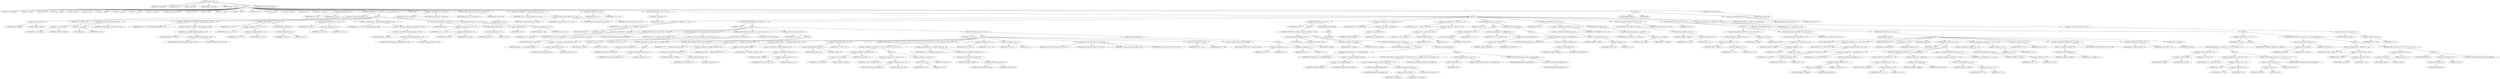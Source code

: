 digraph cache_insert {  
"1000121" [label = "(METHOD,cache_insert)" ]
"1000122" [label = "(PARAM,const char *a1)" ]
"1000123" [label = "(PARAM,void *cp)" ]
"1000124" [label = "(PARAM,__int64 a3)" ]
"1000125" [label = "(PARAM,unsigned __int64 a4)" ]
"1000126" [label = "(PARAM,unsigned __int16 a5)" ]
"1000127" [label = "(BLOCK,,)" ]
"1000128" [label = "(LOCAL,v8: unsigned int)" ]
"1000129" [label = "(LOCAL,v9: __int64)" ]
"1000130" [label = "(LOCAL,v10: int)" ]
"1000131" [label = "(LOCAL,v11: __int64)" ]
"1000132" [label = "(LOCAL,v12: bool)" ]
"1000133" [label = "(LOCAL,v14: int)" ]
"1000134" [label = "(LOCAL,v15: __int64)" ]
"1000135" [label = "(LOCAL,v16: __int64)" ]
"1000136" [label = "(LOCAL,v17: __int64)" ]
"1000137" [label = "(LOCAL,v18: __int64)" ]
"1000138" [label = "(LOCAL,v19: unsigned __int64)" ]
"1000139" [label = "(LOCAL,v20: bool)" ]
"1000140" [label = "(LOCAL,v21: bool)" ]
"1000141" [label = "(LOCAL,v22: __int64)" ]
"1000142" [label = "(LOCAL,v23: __int64 *)" ]
"1000143" [label = "(LOCAL,v24: char *)" ]
"1000144" [label = "(LOCAL,v25: __int64)" ]
"1000145" [label = "(LOCAL,v26: _BYTE *)" ]
"1000146" [label = "(LOCAL,v28: int)" ]
"1000147" [label = "(LOCAL,v29: __int64 [ 2 ])" ]
"1000148" [label = "(<operator>.assignment,v8 = a5)" ]
"1000149" [label = "(IDENTIFIER,v8,v8 = a5)" ]
"1000150" [label = "(IDENTIFIER,a5,v8 = a5)" ]
"1000151" [label = "(CONTROL_STRUCTURE,if ( (a5 & 0x980) != 0 ),if ( (a5 & 0x980) != 0 ))" ]
"1000152" [label = "(<operator>.notEquals,(a5 & 0x980) != 0)" ]
"1000153" [label = "(<operator>.and,a5 & 0x980)" ]
"1000154" [label = "(IDENTIFIER,a5,a5 & 0x980)" ]
"1000155" [label = "(LITERAL,0x980,a5 & 0x980)" ]
"1000156" [label = "(LITERAL,0,(a5 & 0x980) != 0)" ]
"1000157" [label = "(BLOCK,,)" ]
"1000158" [label = "(log_query,log_query(a5 | 0x10000, (int)a1, cp))" ]
"1000159" [label = "(<operator>.or,a5 | 0x10000)" ]
"1000160" [label = "(IDENTIFIER,a5,a5 | 0x10000)" ]
"1000161" [label = "(LITERAL,0x10000,a5 | 0x10000)" ]
"1000162" [label = "(<operator>.cast,(int)a1)" ]
"1000163" [label = "(UNKNOWN,int,int)" ]
"1000164" [label = "(IDENTIFIER,a1,(int)a1)" ]
"1000165" [label = "(IDENTIFIER,cp,log_query(a5 | 0x10000, (int)a1, cp))" ]
"1000166" [label = "(<operator>.assignment,v19 = *(_QWORD *)(dnsmasq_daemon + 456))" ]
"1000167" [label = "(IDENTIFIER,v19,v19 = *(_QWORD *)(dnsmasq_daemon + 456))" ]
"1000168" [label = "(<operator>.indirection,*(_QWORD *)(dnsmasq_daemon + 456))" ]
"1000169" [label = "(<operator>.cast,(_QWORD *)(dnsmasq_daemon + 456))" ]
"1000170" [label = "(UNKNOWN,_QWORD *,_QWORD *)" ]
"1000171" [label = "(<operator>.addition,dnsmasq_daemon + 456)" ]
"1000172" [label = "(IDENTIFIER,dnsmasq_daemon,dnsmasq_daemon + 456)" ]
"1000173" [label = "(LITERAL,456,dnsmasq_daemon + 456)" ]
"1000174" [label = "(CONTROL_STRUCTURE,if ( v19 ),if ( v19 ))" ]
"1000175" [label = "(IDENTIFIER,v19,if ( v19 ))" ]
"1000176" [label = "(<operator>.assignment,v20 = v19 >= a4)" ]
"1000177" [label = "(IDENTIFIER,v20,v20 = v19 >= a4)" ]
"1000178" [label = "(<operator>.greaterEqualsThan,v19 >= a4)" ]
"1000179" [label = "(IDENTIFIER,v19,v19 >= a4)" ]
"1000180" [label = "(IDENTIFIER,a4,v19 >= a4)" ]
"1000181" [label = "(CONTROL_STRUCTURE,else,else)" ]
"1000182" [label = "(<operator>.assignment,v20 = 1)" ]
"1000183" [label = "(IDENTIFIER,v20,v20 = 1)" ]
"1000184" [label = "(LITERAL,1,v20 = 1)" ]
"1000185" [label = "(CONTROL_STRUCTURE,if ( v20 ),if ( v20 ))" ]
"1000186" [label = "(IDENTIFIER,v20,if ( v20 ))" ]
"1000187" [label = "(<operator>.assignment,v19 = a4)" ]
"1000188" [label = "(IDENTIFIER,v19,v19 = a4)" ]
"1000189" [label = "(IDENTIFIER,a4,v19 = a4)" ]
"1000190" [label = "(<operator>.assignment,a4 = *(_QWORD *)(dnsmasq_daemon + 448))" ]
"1000191" [label = "(IDENTIFIER,a4,a4 = *(_QWORD *)(dnsmasq_daemon + 448))" ]
"1000192" [label = "(<operator>.indirection,*(_QWORD *)(dnsmasq_daemon + 448))" ]
"1000193" [label = "(<operator>.cast,(_QWORD *)(dnsmasq_daemon + 448))" ]
"1000194" [label = "(UNKNOWN,_QWORD *,_QWORD *)" ]
"1000195" [label = "(<operator>.addition,dnsmasq_daemon + 448)" ]
"1000196" [label = "(IDENTIFIER,dnsmasq_daemon,dnsmasq_daemon + 448)" ]
"1000197" [label = "(LITERAL,448,dnsmasq_daemon + 448)" ]
"1000198" [label = "(CONTROL_STRUCTURE,if ( a4 ),if ( a4 ))" ]
"1000199" [label = "(IDENTIFIER,a4,if ( a4 ))" ]
"1000200" [label = "(<operator>.assignment,v21 = a4 > v19)" ]
"1000201" [label = "(IDENTIFIER,v21,v21 = a4 > v19)" ]
"1000202" [label = "(<operator>.greaterThan,a4 > v19)" ]
"1000203" [label = "(IDENTIFIER,a4,a4 > v19)" ]
"1000204" [label = "(IDENTIFIER,v19,a4 > v19)" ]
"1000205" [label = "(CONTROL_STRUCTURE,else,else)" ]
"1000206" [label = "(<operator>.assignment,v21 = 0)" ]
"1000207" [label = "(IDENTIFIER,v21,v21 = 0)" ]
"1000208" [label = "(LITERAL,0,v21 = 0)" ]
"1000209" [label = "(CONTROL_STRUCTURE,if ( !v21 ),if ( !v21 ))" ]
"1000210" [label = "(<operator>.logicalNot,!v21)" ]
"1000211" [label = "(IDENTIFIER,v21,!v21)" ]
"1000212" [label = "(<operator>.assignment,a4 = v19)" ]
"1000213" [label = "(IDENTIFIER,a4,a4 = v19)" ]
"1000214" [label = "(IDENTIFIER,v19,a4 = v19)" ]
"1000215" [label = "(IDENTIFIER,L,)" ]
"1000216" [label = "(<operator>.assignment,v10 = insert_error)" ]
"1000217" [label = "(IDENTIFIER,v10,v10 = insert_error)" ]
"1000218" [label = "(IDENTIFIER,insert_error,v10 = insert_error)" ]
"1000219" [label = "(CONTROL_STRUCTURE,if ( insert_error ),if ( insert_error ))" ]
"1000220" [label = "(IDENTIFIER,insert_error,if ( insert_error ))" ]
"1000221" [label = "(RETURN,return v9;,return v9;)" ]
"1000222" [label = "(IDENTIFIER,v9,return v9;)" ]
"1000223" [label = "(<operator>.assignment,v11 = cache_scan_free(a1, cp, a3, v8))" ]
"1000224" [label = "(IDENTIFIER,v11,v11 = cache_scan_free(a1, cp, a3, v8))" ]
"1000225" [label = "(cache_scan_free,cache_scan_free(a1, cp, a3, v8))" ]
"1000226" [label = "(IDENTIFIER,a1,cache_scan_free(a1, cp, a3, v8))" ]
"1000227" [label = "(IDENTIFIER,cp,cache_scan_free(a1, cp, a3, v8))" ]
"1000228" [label = "(IDENTIFIER,a3,cache_scan_free(a1, cp, a3, v8))" ]
"1000229" [label = "(IDENTIFIER,v8,cache_scan_free(a1, cp, a3, v8))" ]
"1000230" [label = "(<operator>.assignment,v9 = v11)" ]
"1000231" [label = "(IDENTIFIER,v9,v9 = v11)" ]
"1000232" [label = "(IDENTIFIER,v11,v9 = v11)" ]
"1000233" [label = "(CONTROL_STRUCTURE,if ( !v11 ),if ( !v11 ))" ]
"1000234" [label = "(<operator>.logicalNot,!v11)" ]
"1000235" [label = "(IDENTIFIER,v11,!v11)" ]
"1000236" [label = "(BLOCK,,)" ]
"1000237" [label = "(<operator>.assignment,v14 = v8 & 4)" ]
"1000238" [label = "(IDENTIFIER,v14,v14 = v8 & 4)" ]
"1000239" [label = "(<operator>.and,v8 & 4)" ]
"1000240" [label = "(IDENTIFIER,v8,v8 & 4)" ]
"1000241" [label = "(LITERAL,4,v8 & 4)" ]
"1000242" [label = "(CONTROL_STRUCTURE,while ( 1 ),while ( 1 ))" ]
"1000243" [label = "(LITERAL,1,while ( 1 ))" ]
"1000244" [label = "(BLOCK,,)" ]
"1000245" [label = "(<operator>.assignment,v15 = cache_tail)" ]
"1000246" [label = "(IDENTIFIER,v15,v15 = cache_tail)" ]
"1000247" [label = "(IDENTIFIER,cache_tail,v15 = cache_tail)" ]
"1000248" [label = "(CONTROL_STRUCTURE,if ( !cache_tail ),if ( !cache_tail ))" ]
"1000249" [label = "(<operator>.logicalNot,!cache_tail)" ]
"1000250" [label = "(IDENTIFIER,cache_tail,!cache_tail)" ]
"1000251" [label = "(CONTROL_STRUCTURE,goto LABEL_29;,goto LABEL_29;)" ]
"1000252" [label = "(<operator>.assignment,v16 = *(unsigned __int16 *)(cache_tail + 52))" ]
"1000253" [label = "(IDENTIFIER,v16,v16 = *(unsigned __int16 *)(cache_tail + 52))" ]
"1000254" [label = "(<operator>.indirection,*(unsigned __int16 *)(cache_tail + 52))" ]
"1000255" [label = "(<operator>.cast,(unsigned __int16 *)(cache_tail + 52))" ]
"1000256" [label = "(UNKNOWN,unsigned __int16 *,unsigned __int16 *)" ]
"1000257" [label = "(<operator>.addition,cache_tail + 52)" ]
"1000258" [label = "(IDENTIFIER,cache_tail,cache_tail + 52)" ]
"1000259" [label = "(LITERAL,52,cache_tail + 52)" ]
"1000260" [label = "(CONTROL_STRUCTURE,if ( (v16 & 0xC) == 0 ),if ( (v16 & 0xC) == 0 ))" ]
"1000261" [label = "(<operator>.equals,(v16 & 0xC) == 0)" ]
"1000262" [label = "(<operator>.and,v16 & 0xC)" ]
"1000263" [label = "(IDENTIFIER,v16,v16 & 0xC)" ]
"1000264" [label = "(LITERAL,0xC,v16 & 0xC)" ]
"1000265" [label = "(LITERAL,0,(v16 & 0xC) == 0)" ]
"1000266" [label = "(CONTROL_STRUCTURE,break;,break;)" ]
"1000267" [label = "(CONTROL_STRUCTURE,if ( v10 ),if ( v10 ))" ]
"1000268" [label = "(IDENTIFIER,v10,if ( v10 ))" ]
"1000269" [label = "(BLOCK,,)" ]
"1000270" [label = "(CONTROL_STRUCTURE,if ( !warned_10207 ),if ( !warned_10207 ))" ]
"1000271" [label = "(<operator>.logicalNot,!warned_10207)" ]
"1000272" [label = "(IDENTIFIER,warned_10207,!warned_10207)" ]
"1000273" [label = "(BLOCK,,)" ]
"1000274" [label = "(<operator>.assignment,warned_10207 = 1)" ]
"1000275" [label = "(IDENTIFIER,warned_10207,warned_10207 = 1)" ]
"1000276" [label = "(LITERAL,1,warned_10207 = 1)" ]
"1000277" [label = "(CONTROL_STRUCTURE,goto LABEL_29;,goto LABEL_29;)" ]
"1000278" [label = "(CONTROL_STRUCTURE,if ( v14 ),if ( v14 ))" ]
"1000279" [label = "(IDENTIFIER,v14,if ( v14 ))" ]
"1000280" [label = "(BLOCK,,)" ]
"1000281" [label = "(<operator>.assignment,v17 = *(_QWORD *)(cache_tail + 32))" ]
"1000282" [label = "(IDENTIFIER,v17,v17 = *(_QWORD *)(cache_tail + 32))" ]
"1000283" [label = "(<operator>.indirection,*(_QWORD *)(cache_tail + 32))" ]
"1000284" [label = "(<operator>.cast,(_QWORD *)(cache_tail + 32))" ]
"1000285" [label = "(UNKNOWN,_QWORD *,_QWORD *)" ]
"1000286" [label = "(<operator>.addition,cache_tail + 32)" ]
"1000287" [label = "(IDENTIFIER,cache_tail,cache_tail + 32)" ]
"1000288" [label = "(LITERAL,32,cache_tail + 32)" ]
"1000289" [label = "(<operator>.assignment,v29[0] = *(_QWORD *)(cache_tail + 24))" ]
"1000290" [label = "(<operator>.indirectIndexAccess,v29[0])" ]
"1000291" [label = "(IDENTIFIER,v29,v29[0] = *(_QWORD *)(cache_tail + 24))" ]
"1000292" [label = "(LITERAL,0,v29[0] = *(_QWORD *)(cache_tail + 24))" ]
"1000293" [label = "(<operator>.indirection,*(_QWORD *)(cache_tail + 24))" ]
"1000294" [label = "(<operator>.cast,(_QWORD *)(cache_tail + 24))" ]
"1000295" [label = "(UNKNOWN,_QWORD *,_QWORD *)" ]
"1000296" [label = "(<operator>.addition,cache_tail + 24)" ]
"1000297" [label = "(IDENTIFIER,cache_tail,cache_tail + 24)" ]
"1000298" [label = "(LITERAL,24,cache_tail + 24)" ]
"1000299" [label = "(<operator>.assignment,v29[1] = v17)" ]
"1000300" [label = "(<operator>.indirectIndexAccess,v29[1])" ]
"1000301" [label = "(IDENTIFIER,v29,v29[1] = v17)" ]
"1000302" [label = "(LITERAL,1,v29[1] = v17)" ]
"1000303" [label = "(IDENTIFIER,v17,v29[1] = v17)" ]
"1000304" [label = "(CONTROL_STRUCTURE,if ( (v16 & 0x200) != 0 || (v18 = cache_tail + 56, (v16 & 2) != 0) ),if ( (v16 & 0x200) != 0 || (v18 = cache_tail + 56, (v16 & 2) != 0) ))" ]
"1000305" [label = "(<operator>.logicalOr,(v16 & 0x200) != 0 || (v18 = cache_tail + 56, (v16 & 2) != 0))" ]
"1000306" [label = "(<operator>.notEquals,(v16 & 0x200) != 0)" ]
"1000307" [label = "(<operator>.and,v16 & 0x200)" ]
"1000308" [label = "(IDENTIFIER,v16,v16 & 0x200)" ]
"1000309" [label = "(LITERAL,0x200,v16 & 0x200)" ]
"1000310" [label = "(LITERAL,0,(v16 & 0x200) != 0)" ]
"1000311" [label = "(BLOCK,,)" ]
"1000312" [label = "(<operator>.assignment,v18 = cache_tail + 56)" ]
"1000313" [label = "(IDENTIFIER,v18,v18 = cache_tail + 56)" ]
"1000314" [label = "(<operator>.addition,cache_tail + 56)" ]
"1000315" [label = "(IDENTIFIER,cache_tail,cache_tail + 56)" ]
"1000316" [label = "(LITERAL,56,cache_tail + 56)" ]
"1000317" [label = "(<operator>.notEquals,(v16 & 2) != 0)" ]
"1000318" [label = "(<operator>.and,v16 & 2)" ]
"1000319" [label = "(IDENTIFIER,v16,v16 & 2)" ]
"1000320" [label = "(LITERAL,2,v16 & 2)" ]
"1000321" [label = "(LITERAL,0,(v16 & 2) != 0)" ]
"1000322" [label = "(<operator>.assignment,v18 = *(_QWORD *)(cache_tail + 56))" ]
"1000323" [label = "(IDENTIFIER,v18,v18 = *(_QWORD *)(cache_tail + 56))" ]
"1000324" [label = "(<operator>.indirection,*(_QWORD *)(cache_tail + 56))" ]
"1000325" [label = "(<operator>.cast,(_QWORD *)(cache_tail + 56))" ]
"1000326" [label = "(UNKNOWN,_QWORD *,_QWORD *)" ]
"1000327" [label = "(<operator>.addition,cache_tail + 56)" ]
"1000328" [label = "(IDENTIFIER,cache_tail,cache_tail + 56)" ]
"1000329" [label = "(LITERAL,56,cache_tail + 56)" ]
"1000330" [label = "(<operator>.assignment,v28 = v14)" ]
"1000331" [label = "(IDENTIFIER,v28,v28 = v14)" ]
"1000332" [label = "(IDENTIFIER,v14,v28 = v14)" ]
"1000333" [label = "(<operator>.assignment,v10 = 1)" ]
"1000334" [label = "(IDENTIFIER,v10,v10 = 1)" ]
"1000335" [label = "(LITERAL,1,v10 = 1)" ]
"1000336" [label = "(cache_scan_free,cache_scan_free(v18, v29, a3, v16))" ]
"1000337" [label = "(IDENTIFIER,v18,cache_scan_free(v18, v29, a3, v16))" ]
"1000338" [label = "(IDENTIFIER,v29,cache_scan_free(v18, v29, a3, v16))" ]
"1000339" [label = "(IDENTIFIER,a3,cache_scan_free(v18, v29, a3, v16))" ]
"1000340" [label = "(IDENTIFIER,v16,cache_scan_free(v18, v29, a3, v16))" ]
"1000341" [label = "(<operator>.assignment,v14 = v28)" ]
"1000342" [label = "(IDENTIFIER,v14,v14 = v28)" ]
"1000343" [label = "(IDENTIFIER,v28,v14 = v28)" ]
"1000344" [label = "(<operator>.preIncrement,++cache_live_freed)" ]
"1000345" [label = "(IDENTIFIER,cache_live_freed,++cache_live_freed)" ]
"1000346" [label = "(CONTROL_STRUCTURE,else,else)" ]
"1000347" [label = "(BLOCK,,)" ]
"1000348" [label = "(<operator>.assignment,v10 = 0)" ]
"1000349" [label = "(IDENTIFIER,v10,v10 = 0)" ]
"1000350" [label = "(LITERAL,0,v10 = 0)" ]
"1000351" [label = "(<operator>.assignment,v14 = 1)" ]
"1000352" [label = "(IDENTIFIER,v14,v14 = 1)" ]
"1000353" [label = "(LITERAL,1,v14 = 1)" ]
"1000354" [label = "(CONTROL_STRUCTURE,if ( a1 ),if ( a1 ))" ]
"1000355" [label = "(IDENTIFIER,a1,if ( a1 ))" ]
"1000356" [label = "(BLOCK,,)" ]
"1000357" [label = "(CONTROL_STRUCTURE,if ( strlen(a1) > 0x31 ),if ( strlen(a1) > 0x31 ))" ]
"1000358" [label = "(<operator>.greaterThan,strlen(a1) > 0x31)" ]
"1000359" [label = "(strlen,strlen(a1))" ]
"1000360" [label = "(IDENTIFIER,a1,strlen(a1))" ]
"1000361" [label = "(LITERAL,0x31,strlen(a1) > 0x31)" ]
"1000362" [label = "(BLOCK,,)" ]
"1000363" [label = "(<operator>.assignment,v9 = big_free)" ]
"1000364" [label = "(IDENTIFIER,v9,v9 = big_free)" ]
"1000365" [label = "(IDENTIFIER,big_free,v9 = big_free)" ]
"1000366" [label = "(CONTROL_STRUCTURE,if ( big_free ),if ( big_free ))" ]
"1000367" [label = "(IDENTIFIER,big_free,if ( big_free ))" ]
"1000368" [label = "(BLOCK,,)" ]
"1000369" [label = "(<operator>.assignment,big_free = *(_QWORD *)big_free)" ]
"1000370" [label = "(IDENTIFIER,big_free,big_free = *(_QWORD *)big_free)" ]
"1000371" [label = "(<operator>.indirection,*(_QWORD *)big_free)" ]
"1000372" [label = "(<operator>.cast,(_QWORD *)big_free)" ]
"1000373" [label = "(UNKNOWN,_QWORD *,_QWORD *)" ]
"1000374" [label = "(IDENTIFIER,big_free,(_QWORD *)big_free)" ]
"1000375" [label = "(CONTROL_STRUCTURE,else,else)" ]
"1000376" [label = "(BLOCK,,)" ]
"1000377" [label = "(CONTROL_STRUCTURE,if ( !bignames_left && (v8 & 0x5000) == 0 ),if ( !bignames_left && (v8 & 0x5000) == 0 ))" ]
"1000378" [label = "(<operator>.logicalAnd,!bignames_left && (v8 & 0x5000) == 0)" ]
"1000379" [label = "(<operator>.logicalNot,!bignames_left)" ]
"1000380" [label = "(IDENTIFIER,bignames_left,!bignames_left)" ]
"1000381" [label = "(<operator>.equals,(v8 & 0x5000) == 0)" ]
"1000382" [label = "(<operator>.and,v8 & 0x5000)" ]
"1000383" [label = "(IDENTIFIER,v8,v8 & 0x5000)" ]
"1000384" [label = "(LITERAL,0x5000,v8 & 0x5000)" ]
"1000385" [label = "(LITERAL,0,(v8 & 0x5000) == 0)" ]
"1000386" [label = "(CONTROL_STRUCTURE,goto LABEL_29;,goto LABEL_29;)" ]
"1000387" [label = "(CONTROL_STRUCTURE,if ( !v9 ),if ( !v9 ))" ]
"1000388" [label = "(<operator>.logicalNot,!v9)" ]
"1000389" [label = "(IDENTIFIER,v9,!v9)" ]
"1000390" [label = "(CONTROL_STRUCTURE,goto LABEL_29;,goto LABEL_29;)" ]
"1000391" [label = "(CONTROL_STRUCTURE,if ( bignames_left ),if ( bignames_left ))" ]
"1000392" [label = "(IDENTIFIER,bignames_left,if ( bignames_left ))" ]
"1000393" [label = "(<operator>.preDecrement,--bignames_left)" ]
"1000394" [label = "(IDENTIFIER,bignames_left,--bignames_left)" ]
"1000395" [label = "(CONTROL_STRUCTURE,else,else)" ]
"1000396" [label = "(BLOCK,,)" ]
"1000397" [label = "(IDENTIFIER,L,)" ]
"1000398" [label = "(<operator>.assignment,v22 = *(_QWORD *)v15)" ]
"1000399" [label = "(IDENTIFIER,v22,v22 = *(_QWORD *)v15)" ]
"1000400" [label = "(<operator>.indirection,*(_QWORD *)v15)" ]
"1000401" [label = "(<operator>.cast,(_QWORD *)v15)" ]
"1000402" [label = "(UNKNOWN,_QWORD *,_QWORD *)" ]
"1000403" [label = "(IDENTIFIER,v15,(_QWORD *)v15)" ]
"1000404" [label = "(<operator>.assignment,v23 = *(__int64 **)(v15 + 8))" ]
"1000405" [label = "(IDENTIFIER,v23,v23 = *(__int64 **)(v15 + 8))" ]
"1000406" [label = "(<operator>.indirection,*(__int64 **)(v15 + 8))" ]
"1000407" [label = "(<operator>.cast,(__int64 **)(v15 + 8))" ]
"1000408" [label = "(UNKNOWN,__int64 **,__int64 **)" ]
"1000409" [label = "(<operator>.addition,v15 + 8)" ]
"1000410" [label = "(IDENTIFIER,v15,v15 + 8)" ]
"1000411" [label = "(LITERAL,8,v15 + 8)" ]
"1000412" [label = "(CONTROL_STRUCTURE,if ( v23 ),if ( v23 ))" ]
"1000413" [label = "(IDENTIFIER,v23,if ( v23 ))" ]
"1000414" [label = "(BLOCK,,)" ]
"1000415" [label = "(<operator>.assignment,*v23 = v22)" ]
"1000416" [label = "(<operator>.indirection,*v23)" ]
"1000417" [label = "(IDENTIFIER,v23,*v23 = v22)" ]
"1000418" [label = "(IDENTIFIER,v22,*v23 = v22)" ]
"1000419" [label = "(<operator>.assignment,v22 = *(_QWORD *)v15)" ]
"1000420" [label = "(IDENTIFIER,v22,v22 = *(_QWORD *)v15)" ]
"1000421" [label = "(<operator>.indirection,*(_QWORD *)v15)" ]
"1000422" [label = "(<operator>.cast,(_QWORD *)v15)" ]
"1000423" [label = "(UNKNOWN,_QWORD *,_QWORD *)" ]
"1000424" [label = "(IDENTIFIER,v15,(_QWORD *)v15)" ]
"1000425" [label = "(CONTROL_STRUCTURE,else,else)" ]
"1000426" [label = "(BLOCK,,)" ]
"1000427" [label = "(<operator>.assignment,cache_head = *(_QWORD *)v15)" ]
"1000428" [label = "(IDENTIFIER,cache_head,cache_head = *(_QWORD *)v15)" ]
"1000429" [label = "(<operator>.indirection,*(_QWORD *)v15)" ]
"1000430" [label = "(<operator>.cast,(_QWORD *)v15)" ]
"1000431" [label = "(UNKNOWN,_QWORD *,_QWORD *)" ]
"1000432" [label = "(IDENTIFIER,v15,(_QWORD *)v15)" ]
"1000433" [label = "(CONTROL_STRUCTURE,if ( v22 ),if ( v22 ))" ]
"1000434" [label = "(IDENTIFIER,v22,if ( v22 ))" ]
"1000435" [label = "(<operator>.assignment,*(_QWORD *)(v22 + 8) = v23)" ]
"1000436" [label = "(<operator>.indirection,*(_QWORD *)(v22 + 8))" ]
"1000437" [label = "(<operator>.cast,(_QWORD *)(v22 + 8))" ]
"1000438" [label = "(UNKNOWN,_QWORD *,_QWORD *)" ]
"1000439" [label = "(<operator>.addition,v22 + 8)" ]
"1000440" [label = "(IDENTIFIER,v22,v22 + 8)" ]
"1000441" [label = "(LITERAL,8,v22 + 8)" ]
"1000442" [label = "(IDENTIFIER,v23,*(_QWORD *)(v22 + 8) = v23)" ]
"1000443" [label = "(CONTROL_STRUCTURE,else,else)" ]
"1000444" [label = "(<operator>.assignment,cache_tail = (__int64)v23)" ]
"1000445" [label = "(IDENTIFIER,cache_tail,cache_tail = (__int64)v23)" ]
"1000446" [label = "(<operator>.cast,(__int64)v23)" ]
"1000447" [label = "(UNKNOWN,__int64,__int64)" ]
"1000448" [label = "(IDENTIFIER,v23,(__int64)v23)" ]
"1000449" [label = "(<operator>.assignment,*(_WORD *)(v15 + 52) = v8)" ]
"1000450" [label = "(<operator>.indirection,*(_WORD *)(v15 + 52))" ]
"1000451" [label = "(<operator>.cast,(_WORD *)(v15 + 52))" ]
"1000452" [label = "(UNKNOWN,_WORD *,_WORD *)" ]
"1000453" [label = "(<operator>.addition,v15 + 52)" ]
"1000454" [label = "(IDENTIFIER,v15,v15 + 52)" ]
"1000455" [label = "(LITERAL,52,v15 + 52)" ]
"1000456" [label = "(IDENTIFIER,v8,*(_WORD *)(v15 + 52) = v8)" ]
"1000457" [label = "(CONTROL_STRUCTURE,if ( v9 ),if ( v9 ))" ]
"1000458" [label = "(IDENTIFIER,v9,if ( v9 ))" ]
"1000459" [label = "(BLOCK,,)" ]
"1000460" [label = "(<operator>.assignment,*(_WORD *)(v15 + 52) = v8 | 0x200)" ]
"1000461" [label = "(<operator>.indirection,*(_WORD *)(v15 + 52))" ]
"1000462" [label = "(<operator>.cast,(_WORD *)(v15 + 52))" ]
"1000463" [label = "(UNKNOWN,_WORD *,_WORD *)" ]
"1000464" [label = "(<operator>.addition,v15 + 52)" ]
"1000465" [label = "(IDENTIFIER,v15,v15 + 52)" ]
"1000466" [label = "(LITERAL,52,v15 + 52)" ]
"1000467" [label = "(<operator>.or,v8 | 0x200)" ]
"1000468" [label = "(IDENTIFIER,v8,v8 | 0x200)" ]
"1000469" [label = "(LITERAL,0x200,v8 | 0x200)" ]
"1000470" [label = "(<operator>.assignment,*(_QWORD *)(v15 + 56) = v9)" ]
"1000471" [label = "(<operator>.indirection,*(_QWORD *)(v15 + 56))" ]
"1000472" [label = "(<operator>.cast,(_QWORD *)(v15 + 56))" ]
"1000473" [label = "(UNKNOWN,_QWORD *,_QWORD *)" ]
"1000474" [label = "(<operator>.addition,v15 + 56)" ]
"1000475" [label = "(IDENTIFIER,v15,v15 + 56)" ]
"1000476" [label = "(LITERAL,56,v15 + 56)" ]
"1000477" [label = "(IDENTIFIER,v9,*(_QWORD *)(v15 + 56) = v9)" ]
"1000478" [label = "(CONTROL_STRUCTURE,if ( a1 ),if ( a1 ))" ]
"1000479" [label = "(IDENTIFIER,a1,if ( a1 ))" ]
"1000480" [label = "(BLOCK,,)" ]
"1000481" [label = "(JUMP_TARGET,LABEL_54)" ]
"1000482" [label = "(<operator>.assignment,v24 = *(char **)(v15 + 56))" ]
"1000483" [label = "(IDENTIFIER,v24,v24 = *(char **)(v15 + 56))" ]
"1000484" [label = "(<operator>.indirection,*(char **)(v15 + 56))" ]
"1000485" [label = "(<operator>.cast,(char **)(v15 + 56))" ]
"1000486" [label = "(UNKNOWN,char **,char **)" ]
"1000487" [label = "(<operator>.addition,v15 + 56)" ]
"1000488" [label = "(IDENTIFIER,v15,v15 + 56)" ]
"1000489" [label = "(LITERAL,56,v15 + 56)" ]
"1000490" [label = "(JUMP_TARGET,LABEL_55)" ]
"1000491" [label = "(strcpy,strcpy(v24, a1))" ]
"1000492" [label = "(IDENTIFIER,v24,strcpy(v24, a1))" ]
"1000493" [label = "(IDENTIFIER,a1,strcpy(v24, a1))" ]
"1000494" [label = "(JUMP_TARGET,LABEL_56)" ]
"1000495" [label = "(CONTROL_STRUCTURE,if ( cp ),if ( cp ))" ]
"1000496" [label = "(IDENTIFIER,cp,if ( cp ))" ]
"1000497" [label = "(BLOCK,,)" ]
"1000498" [label = "(<operator>.assignment,v25 = *((_QWORD *)cp + 1))" ]
"1000499" [label = "(IDENTIFIER,v25,v25 = *((_QWORD *)cp + 1))" ]
"1000500" [label = "(<operator>.indirection,*((_QWORD *)cp + 1))" ]
"1000501" [label = "(<operator>.addition,(_QWORD *)cp + 1)" ]
"1000502" [label = "(<operator>.cast,(_QWORD *)cp)" ]
"1000503" [label = "(UNKNOWN,_QWORD *,_QWORD *)" ]
"1000504" [label = "(IDENTIFIER,cp,(_QWORD *)cp)" ]
"1000505" [label = "(LITERAL,1,(_QWORD *)cp + 1)" ]
"1000506" [label = "(<operator>.assignment,*(_QWORD *)(v15 + 24) = *(_QWORD *)cp)" ]
"1000507" [label = "(<operator>.indirection,*(_QWORD *)(v15 + 24))" ]
"1000508" [label = "(<operator>.cast,(_QWORD *)(v15 + 24))" ]
"1000509" [label = "(UNKNOWN,_QWORD *,_QWORD *)" ]
"1000510" [label = "(<operator>.addition,v15 + 24)" ]
"1000511" [label = "(IDENTIFIER,v15,v15 + 24)" ]
"1000512" [label = "(LITERAL,24,v15 + 24)" ]
"1000513" [label = "(<operator>.indirection,*(_QWORD *)cp)" ]
"1000514" [label = "(<operator>.cast,(_QWORD *)cp)" ]
"1000515" [label = "(UNKNOWN,_QWORD *,_QWORD *)" ]
"1000516" [label = "(IDENTIFIER,cp,(_QWORD *)cp)" ]
"1000517" [label = "(<operator>.assignment,*(_QWORD *)(v15 + 32) = v25)" ]
"1000518" [label = "(<operator>.indirection,*(_QWORD *)(v15 + 32))" ]
"1000519" [label = "(<operator>.cast,(_QWORD *)(v15 + 32))" ]
"1000520" [label = "(UNKNOWN,_QWORD *,_QWORD *)" ]
"1000521" [label = "(<operator>.addition,v15 + 32)" ]
"1000522" [label = "(IDENTIFIER,v15,v15 + 32)" ]
"1000523" [label = "(LITERAL,32,v15 + 32)" ]
"1000524" [label = "(IDENTIFIER,v25,*(_QWORD *)(v15 + 32) = v25)" ]
"1000525" [label = "(<operator>.assignment,*(_QWORD *)(v15 + 40) = a4 + a3)" ]
"1000526" [label = "(<operator>.indirection,*(_QWORD *)(v15 + 40))" ]
"1000527" [label = "(<operator>.cast,(_QWORD *)(v15 + 40))" ]
"1000528" [label = "(UNKNOWN,_QWORD *,_QWORD *)" ]
"1000529" [label = "(<operator>.addition,v15 + 40)" ]
"1000530" [label = "(IDENTIFIER,v15,v15 + 40)" ]
"1000531" [label = "(LITERAL,40,v15 + 40)" ]
"1000532" [label = "(<operator>.addition,a4 + a3)" ]
"1000533" [label = "(IDENTIFIER,a4,a4 + a3)" ]
"1000534" [label = "(IDENTIFIER,a3,a4 + a3)" ]
"1000535" [label = "(<operator>.assignment,v9 = v15)" ]
"1000536" [label = "(IDENTIFIER,v9,v9 = v15)" ]
"1000537" [label = "(IDENTIFIER,v15,v9 = v15)" ]
"1000538" [label = "(<operator>.assignment,*(_QWORD *)v15 = new_chain)" ]
"1000539" [label = "(<operator>.indirection,*(_QWORD *)v15)" ]
"1000540" [label = "(<operator>.cast,(_QWORD *)v15)" ]
"1000541" [label = "(UNKNOWN,_QWORD *,_QWORD *)" ]
"1000542" [label = "(IDENTIFIER,v15,(_QWORD *)v15)" ]
"1000543" [label = "(IDENTIFIER,new_chain,*(_QWORD *)v15 = new_chain)" ]
"1000544" [label = "(<operator>.assignment,new_chain = v15)" ]
"1000545" [label = "(IDENTIFIER,new_chain,new_chain = v15)" ]
"1000546" [label = "(IDENTIFIER,v15,new_chain = v15)" ]
"1000547" [label = "(RETURN,return v9;,return v9;)" ]
"1000548" [label = "(IDENTIFIER,v9,return v9;)" ]
"1000549" [label = "(CONTROL_STRUCTURE,else,else)" ]
"1000550" [label = "(BLOCK,,)" ]
"1000551" [label = "(CONTROL_STRUCTURE,if ( a1 ),if ( a1 ))" ]
"1000552" [label = "(IDENTIFIER,a1,if ( a1 ))" ]
"1000553" [label = "(BLOCK,,)" ]
"1000554" [label = "(CONTROL_STRUCTURE,if ( (v8 & 0x200) == 0 ),if ( (v8 & 0x200) == 0 ))" ]
"1000555" [label = "(<operator>.equals,(v8 & 0x200) == 0)" ]
"1000556" [label = "(<operator>.and,v8 & 0x200)" ]
"1000557" [label = "(IDENTIFIER,v8,v8 & 0x200)" ]
"1000558" [label = "(LITERAL,0x200,v8 & 0x200)" ]
"1000559" [label = "(LITERAL,0,(v8 & 0x200) == 0)" ]
"1000560" [label = "(BLOCK,,)" ]
"1000561" [label = "(<operator>.assignment,v24 = (char *)(v15 + 56))" ]
"1000562" [label = "(IDENTIFIER,v24,v24 = (char *)(v15 + 56))" ]
"1000563" [label = "(<operator>.cast,(char *)(v15 + 56))" ]
"1000564" [label = "(UNKNOWN,char *,char *)" ]
"1000565" [label = "(<operator>.addition,v15 + 56)" ]
"1000566" [label = "(IDENTIFIER,v15,v15 + 56)" ]
"1000567" [label = "(LITERAL,56,v15 + 56)" ]
"1000568" [label = "(CONTROL_STRUCTURE,if ( (v8 & 2) == 0 ),if ( (v8 & 2) == 0 ))" ]
"1000569" [label = "(<operator>.equals,(v8 & 2) == 0)" ]
"1000570" [label = "(<operator>.and,v8 & 2)" ]
"1000571" [label = "(IDENTIFIER,v8,v8 & 2)" ]
"1000572" [label = "(LITERAL,2,v8 & 2)" ]
"1000573" [label = "(LITERAL,0,(v8 & 2) == 0)" ]
"1000574" [label = "(CONTROL_STRUCTURE,goto LABEL_55;,goto LABEL_55;)" ]
"1000575" [label = "(CONTROL_STRUCTURE,goto LABEL_54;,goto LABEL_54;)" ]
"1000576" [label = "(CONTROL_STRUCTURE,if ( (v8 & 0x200) == 0 ),if ( (v8 & 0x200) == 0 ))" ]
"1000577" [label = "(<operator>.equals,(v8 & 0x200) == 0)" ]
"1000578" [label = "(<operator>.and,v8 & 0x200)" ]
"1000579" [label = "(IDENTIFIER,v8,v8 & 0x200)" ]
"1000580" [label = "(LITERAL,0x200,v8 & 0x200)" ]
"1000581" [label = "(LITERAL,0,(v8 & 0x200) == 0)" ]
"1000582" [label = "(BLOCK,,)" ]
"1000583" [label = "(<operator>.assignment,v26 = (_BYTE *)(v15 + 56))" ]
"1000584" [label = "(IDENTIFIER,v26,v26 = (_BYTE *)(v15 + 56))" ]
"1000585" [label = "(<operator>.cast,(_BYTE *)(v15 + 56))" ]
"1000586" [label = "(UNKNOWN,_BYTE *,_BYTE *)" ]
"1000587" [label = "(<operator>.addition,v15 + 56)" ]
"1000588" [label = "(IDENTIFIER,v15,v15 + 56)" ]
"1000589" [label = "(LITERAL,56,v15 + 56)" ]
"1000590" [label = "(CONTROL_STRUCTURE,if ( (v8 & 2) == 0 ),if ( (v8 & 2) == 0 ))" ]
"1000591" [label = "(<operator>.equals,(v8 & 2) == 0)" ]
"1000592" [label = "(<operator>.and,v8 & 2)" ]
"1000593" [label = "(IDENTIFIER,v8,v8 & 2)" ]
"1000594" [label = "(LITERAL,2,v8 & 2)" ]
"1000595" [label = "(LITERAL,0,(v8 & 2) == 0)" ]
"1000596" [label = "(BLOCK,,)" ]
"1000597" [label = "(JUMP_TARGET,LABEL_62)" ]
"1000598" [label = "(<operator>.assignment,*v26 = 0)" ]
"1000599" [label = "(<operator>.indirection,*v26)" ]
"1000600" [label = "(IDENTIFIER,v26,*v26 = 0)" ]
"1000601" [label = "(LITERAL,0,*v26 = 0)" ]
"1000602" [label = "(CONTROL_STRUCTURE,goto LABEL_56;,goto LABEL_56;)" ]
"1000603" [label = "(<operator>.assignment,v26 = *(_BYTE **)(v15 + 56))" ]
"1000604" [label = "(IDENTIFIER,v26,v26 = *(_BYTE **)(v15 + 56))" ]
"1000605" [label = "(<operator>.indirection,*(_BYTE **)(v15 + 56))" ]
"1000606" [label = "(<operator>.cast,(_BYTE **)(v15 + 56))" ]
"1000607" [label = "(UNKNOWN,_BYTE **,_BYTE **)" ]
"1000608" [label = "(<operator>.addition,v15 + 56)" ]
"1000609" [label = "(IDENTIFIER,v15,v15 + 56)" ]
"1000610" [label = "(LITERAL,56,v15 + 56)" ]
"1000611" [label = "(CONTROL_STRUCTURE,goto LABEL_62;,goto LABEL_62;)" ]
"1000612" [label = "(BLOCK,,)" ]
"1000613" [label = "(JUMP_TARGET,LABEL_29)" ]
"1000614" [label = "(IDENTIFIER,L,)" ]
"1000615" [label = "(<operator>.assignment,insert_error = 1)" ]
"1000616" [label = "(IDENTIFIER,insert_error,insert_error = 1)" ]
"1000617" [label = "(LITERAL,1,insert_error = 1)" ]
"1000618" [label = "(RETURN,return v9;,return v9;)" ]
"1000619" [label = "(IDENTIFIER,v9,return v9;)" ]
"1000620" [label = "(METHOD_RETURN,__int64 __fastcall)" ]
  "1000121" -> "1000122" 
  "1000121" -> "1000123" 
  "1000121" -> "1000124" 
  "1000121" -> "1000125" 
  "1000121" -> "1000126" 
  "1000121" -> "1000127" 
  "1000121" -> "1000620" 
  "1000127" -> "1000128" 
  "1000127" -> "1000129" 
  "1000127" -> "1000130" 
  "1000127" -> "1000131" 
  "1000127" -> "1000132" 
  "1000127" -> "1000133" 
  "1000127" -> "1000134" 
  "1000127" -> "1000135" 
  "1000127" -> "1000136" 
  "1000127" -> "1000137" 
  "1000127" -> "1000138" 
  "1000127" -> "1000139" 
  "1000127" -> "1000140" 
  "1000127" -> "1000141" 
  "1000127" -> "1000142" 
  "1000127" -> "1000143" 
  "1000127" -> "1000144" 
  "1000127" -> "1000145" 
  "1000127" -> "1000146" 
  "1000127" -> "1000147" 
  "1000127" -> "1000148" 
  "1000127" -> "1000151" 
  "1000127" -> "1000215" 
  "1000127" -> "1000216" 
  "1000127" -> "1000219" 
  "1000127" -> "1000223" 
  "1000127" -> "1000230" 
  "1000127" -> "1000233" 
  "1000127" -> "1000612" 
  "1000127" -> "1000618" 
  "1000148" -> "1000149" 
  "1000148" -> "1000150" 
  "1000151" -> "1000152" 
  "1000151" -> "1000157" 
  "1000152" -> "1000153" 
  "1000152" -> "1000156" 
  "1000153" -> "1000154" 
  "1000153" -> "1000155" 
  "1000157" -> "1000158" 
  "1000157" -> "1000166" 
  "1000157" -> "1000174" 
  "1000157" -> "1000185" 
  "1000157" -> "1000190" 
  "1000157" -> "1000198" 
  "1000157" -> "1000209" 
  "1000158" -> "1000159" 
  "1000158" -> "1000162" 
  "1000158" -> "1000165" 
  "1000159" -> "1000160" 
  "1000159" -> "1000161" 
  "1000162" -> "1000163" 
  "1000162" -> "1000164" 
  "1000166" -> "1000167" 
  "1000166" -> "1000168" 
  "1000168" -> "1000169" 
  "1000169" -> "1000170" 
  "1000169" -> "1000171" 
  "1000171" -> "1000172" 
  "1000171" -> "1000173" 
  "1000174" -> "1000175" 
  "1000174" -> "1000176" 
  "1000174" -> "1000181" 
  "1000176" -> "1000177" 
  "1000176" -> "1000178" 
  "1000178" -> "1000179" 
  "1000178" -> "1000180" 
  "1000181" -> "1000182" 
  "1000182" -> "1000183" 
  "1000182" -> "1000184" 
  "1000185" -> "1000186" 
  "1000185" -> "1000187" 
  "1000187" -> "1000188" 
  "1000187" -> "1000189" 
  "1000190" -> "1000191" 
  "1000190" -> "1000192" 
  "1000192" -> "1000193" 
  "1000193" -> "1000194" 
  "1000193" -> "1000195" 
  "1000195" -> "1000196" 
  "1000195" -> "1000197" 
  "1000198" -> "1000199" 
  "1000198" -> "1000200" 
  "1000198" -> "1000205" 
  "1000200" -> "1000201" 
  "1000200" -> "1000202" 
  "1000202" -> "1000203" 
  "1000202" -> "1000204" 
  "1000205" -> "1000206" 
  "1000206" -> "1000207" 
  "1000206" -> "1000208" 
  "1000209" -> "1000210" 
  "1000209" -> "1000212" 
  "1000210" -> "1000211" 
  "1000212" -> "1000213" 
  "1000212" -> "1000214" 
  "1000216" -> "1000217" 
  "1000216" -> "1000218" 
  "1000219" -> "1000220" 
  "1000219" -> "1000221" 
  "1000221" -> "1000222" 
  "1000223" -> "1000224" 
  "1000223" -> "1000225" 
  "1000225" -> "1000226" 
  "1000225" -> "1000227" 
  "1000225" -> "1000228" 
  "1000225" -> "1000229" 
  "1000230" -> "1000231" 
  "1000230" -> "1000232" 
  "1000233" -> "1000234" 
  "1000233" -> "1000236" 
  "1000234" -> "1000235" 
  "1000236" -> "1000237" 
  "1000236" -> "1000242" 
  "1000236" -> "1000354" 
  "1000236" -> "1000398" 
  "1000236" -> "1000404" 
  "1000236" -> "1000412" 
  "1000236" -> "1000433" 
  "1000236" -> "1000449" 
  "1000236" -> "1000457" 
  "1000236" -> "1000603" 
  "1000236" -> "1000611" 
  "1000237" -> "1000238" 
  "1000237" -> "1000239" 
  "1000239" -> "1000240" 
  "1000239" -> "1000241" 
  "1000242" -> "1000243" 
  "1000242" -> "1000244" 
  "1000244" -> "1000245" 
  "1000244" -> "1000248" 
  "1000244" -> "1000252" 
  "1000244" -> "1000260" 
  "1000244" -> "1000267" 
  "1000244" -> "1000278" 
  "1000245" -> "1000246" 
  "1000245" -> "1000247" 
  "1000248" -> "1000249" 
  "1000248" -> "1000251" 
  "1000249" -> "1000250" 
  "1000252" -> "1000253" 
  "1000252" -> "1000254" 
  "1000254" -> "1000255" 
  "1000255" -> "1000256" 
  "1000255" -> "1000257" 
  "1000257" -> "1000258" 
  "1000257" -> "1000259" 
  "1000260" -> "1000261" 
  "1000260" -> "1000266" 
  "1000261" -> "1000262" 
  "1000261" -> "1000265" 
  "1000262" -> "1000263" 
  "1000262" -> "1000264" 
  "1000267" -> "1000268" 
  "1000267" -> "1000269" 
  "1000269" -> "1000270" 
  "1000269" -> "1000277" 
  "1000270" -> "1000271" 
  "1000270" -> "1000273" 
  "1000271" -> "1000272" 
  "1000273" -> "1000274" 
  "1000274" -> "1000275" 
  "1000274" -> "1000276" 
  "1000278" -> "1000279" 
  "1000278" -> "1000280" 
  "1000278" -> "1000346" 
  "1000280" -> "1000281" 
  "1000280" -> "1000289" 
  "1000280" -> "1000299" 
  "1000280" -> "1000304" 
  "1000280" -> "1000330" 
  "1000280" -> "1000333" 
  "1000280" -> "1000336" 
  "1000280" -> "1000341" 
  "1000280" -> "1000344" 
  "1000281" -> "1000282" 
  "1000281" -> "1000283" 
  "1000283" -> "1000284" 
  "1000284" -> "1000285" 
  "1000284" -> "1000286" 
  "1000286" -> "1000287" 
  "1000286" -> "1000288" 
  "1000289" -> "1000290" 
  "1000289" -> "1000293" 
  "1000290" -> "1000291" 
  "1000290" -> "1000292" 
  "1000293" -> "1000294" 
  "1000294" -> "1000295" 
  "1000294" -> "1000296" 
  "1000296" -> "1000297" 
  "1000296" -> "1000298" 
  "1000299" -> "1000300" 
  "1000299" -> "1000303" 
  "1000300" -> "1000301" 
  "1000300" -> "1000302" 
  "1000304" -> "1000305" 
  "1000304" -> "1000322" 
  "1000305" -> "1000306" 
  "1000305" -> "1000311" 
  "1000306" -> "1000307" 
  "1000306" -> "1000310" 
  "1000307" -> "1000308" 
  "1000307" -> "1000309" 
  "1000311" -> "1000312" 
  "1000311" -> "1000317" 
  "1000312" -> "1000313" 
  "1000312" -> "1000314" 
  "1000314" -> "1000315" 
  "1000314" -> "1000316" 
  "1000317" -> "1000318" 
  "1000317" -> "1000321" 
  "1000318" -> "1000319" 
  "1000318" -> "1000320" 
  "1000322" -> "1000323" 
  "1000322" -> "1000324" 
  "1000324" -> "1000325" 
  "1000325" -> "1000326" 
  "1000325" -> "1000327" 
  "1000327" -> "1000328" 
  "1000327" -> "1000329" 
  "1000330" -> "1000331" 
  "1000330" -> "1000332" 
  "1000333" -> "1000334" 
  "1000333" -> "1000335" 
  "1000336" -> "1000337" 
  "1000336" -> "1000338" 
  "1000336" -> "1000339" 
  "1000336" -> "1000340" 
  "1000341" -> "1000342" 
  "1000341" -> "1000343" 
  "1000344" -> "1000345" 
  "1000346" -> "1000347" 
  "1000347" -> "1000348" 
  "1000347" -> "1000351" 
  "1000348" -> "1000349" 
  "1000348" -> "1000350" 
  "1000351" -> "1000352" 
  "1000351" -> "1000353" 
  "1000354" -> "1000355" 
  "1000354" -> "1000356" 
  "1000354" -> "1000395" 
  "1000356" -> "1000357" 
  "1000357" -> "1000358" 
  "1000357" -> "1000362" 
  "1000358" -> "1000359" 
  "1000358" -> "1000361" 
  "1000359" -> "1000360" 
  "1000362" -> "1000363" 
  "1000362" -> "1000366" 
  "1000363" -> "1000364" 
  "1000363" -> "1000365" 
  "1000366" -> "1000367" 
  "1000366" -> "1000368" 
  "1000366" -> "1000375" 
  "1000368" -> "1000369" 
  "1000369" -> "1000370" 
  "1000369" -> "1000371" 
  "1000371" -> "1000372" 
  "1000372" -> "1000373" 
  "1000372" -> "1000374" 
  "1000375" -> "1000376" 
  "1000376" -> "1000377" 
  "1000376" -> "1000387" 
  "1000376" -> "1000391" 
  "1000377" -> "1000378" 
  "1000377" -> "1000386" 
  "1000378" -> "1000379" 
  "1000378" -> "1000381" 
  "1000379" -> "1000380" 
  "1000381" -> "1000382" 
  "1000381" -> "1000385" 
  "1000382" -> "1000383" 
  "1000382" -> "1000384" 
  "1000387" -> "1000388" 
  "1000387" -> "1000390" 
  "1000388" -> "1000389" 
  "1000391" -> "1000392" 
  "1000391" -> "1000393" 
  "1000393" -> "1000394" 
  "1000395" -> "1000396" 
  "1000396" -> "1000397" 
  "1000398" -> "1000399" 
  "1000398" -> "1000400" 
  "1000400" -> "1000401" 
  "1000401" -> "1000402" 
  "1000401" -> "1000403" 
  "1000404" -> "1000405" 
  "1000404" -> "1000406" 
  "1000406" -> "1000407" 
  "1000407" -> "1000408" 
  "1000407" -> "1000409" 
  "1000409" -> "1000410" 
  "1000409" -> "1000411" 
  "1000412" -> "1000413" 
  "1000412" -> "1000414" 
  "1000412" -> "1000425" 
  "1000414" -> "1000415" 
  "1000414" -> "1000419" 
  "1000415" -> "1000416" 
  "1000415" -> "1000418" 
  "1000416" -> "1000417" 
  "1000419" -> "1000420" 
  "1000419" -> "1000421" 
  "1000421" -> "1000422" 
  "1000422" -> "1000423" 
  "1000422" -> "1000424" 
  "1000425" -> "1000426" 
  "1000426" -> "1000427" 
  "1000427" -> "1000428" 
  "1000427" -> "1000429" 
  "1000429" -> "1000430" 
  "1000430" -> "1000431" 
  "1000430" -> "1000432" 
  "1000433" -> "1000434" 
  "1000433" -> "1000435" 
  "1000433" -> "1000443" 
  "1000435" -> "1000436" 
  "1000435" -> "1000442" 
  "1000436" -> "1000437" 
  "1000437" -> "1000438" 
  "1000437" -> "1000439" 
  "1000439" -> "1000440" 
  "1000439" -> "1000441" 
  "1000443" -> "1000444" 
  "1000444" -> "1000445" 
  "1000444" -> "1000446" 
  "1000446" -> "1000447" 
  "1000446" -> "1000448" 
  "1000449" -> "1000450" 
  "1000449" -> "1000456" 
  "1000450" -> "1000451" 
  "1000451" -> "1000452" 
  "1000451" -> "1000453" 
  "1000453" -> "1000454" 
  "1000453" -> "1000455" 
  "1000457" -> "1000458" 
  "1000457" -> "1000459" 
  "1000457" -> "1000549" 
  "1000459" -> "1000460" 
  "1000459" -> "1000470" 
  "1000459" -> "1000478" 
  "1000460" -> "1000461" 
  "1000460" -> "1000467" 
  "1000461" -> "1000462" 
  "1000462" -> "1000463" 
  "1000462" -> "1000464" 
  "1000464" -> "1000465" 
  "1000464" -> "1000466" 
  "1000467" -> "1000468" 
  "1000467" -> "1000469" 
  "1000470" -> "1000471" 
  "1000470" -> "1000477" 
  "1000471" -> "1000472" 
  "1000472" -> "1000473" 
  "1000472" -> "1000474" 
  "1000474" -> "1000475" 
  "1000474" -> "1000476" 
  "1000478" -> "1000479" 
  "1000478" -> "1000480" 
  "1000480" -> "1000481" 
  "1000480" -> "1000482" 
  "1000480" -> "1000490" 
  "1000480" -> "1000491" 
  "1000480" -> "1000494" 
  "1000480" -> "1000495" 
  "1000480" -> "1000525" 
  "1000480" -> "1000535" 
  "1000480" -> "1000538" 
  "1000480" -> "1000544" 
  "1000480" -> "1000547" 
  "1000482" -> "1000483" 
  "1000482" -> "1000484" 
  "1000484" -> "1000485" 
  "1000485" -> "1000486" 
  "1000485" -> "1000487" 
  "1000487" -> "1000488" 
  "1000487" -> "1000489" 
  "1000491" -> "1000492" 
  "1000491" -> "1000493" 
  "1000495" -> "1000496" 
  "1000495" -> "1000497" 
  "1000497" -> "1000498" 
  "1000497" -> "1000506" 
  "1000497" -> "1000517" 
  "1000498" -> "1000499" 
  "1000498" -> "1000500" 
  "1000500" -> "1000501" 
  "1000501" -> "1000502" 
  "1000501" -> "1000505" 
  "1000502" -> "1000503" 
  "1000502" -> "1000504" 
  "1000506" -> "1000507" 
  "1000506" -> "1000513" 
  "1000507" -> "1000508" 
  "1000508" -> "1000509" 
  "1000508" -> "1000510" 
  "1000510" -> "1000511" 
  "1000510" -> "1000512" 
  "1000513" -> "1000514" 
  "1000514" -> "1000515" 
  "1000514" -> "1000516" 
  "1000517" -> "1000518" 
  "1000517" -> "1000524" 
  "1000518" -> "1000519" 
  "1000519" -> "1000520" 
  "1000519" -> "1000521" 
  "1000521" -> "1000522" 
  "1000521" -> "1000523" 
  "1000525" -> "1000526" 
  "1000525" -> "1000532" 
  "1000526" -> "1000527" 
  "1000527" -> "1000528" 
  "1000527" -> "1000529" 
  "1000529" -> "1000530" 
  "1000529" -> "1000531" 
  "1000532" -> "1000533" 
  "1000532" -> "1000534" 
  "1000535" -> "1000536" 
  "1000535" -> "1000537" 
  "1000538" -> "1000539" 
  "1000538" -> "1000543" 
  "1000539" -> "1000540" 
  "1000540" -> "1000541" 
  "1000540" -> "1000542" 
  "1000544" -> "1000545" 
  "1000544" -> "1000546" 
  "1000547" -> "1000548" 
  "1000549" -> "1000550" 
  "1000550" -> "1000551" 
  "1000550" -> "1000576" 
  "1000551" -> "1000552" 
  "1000551" -> "1000553" 
  "1000553" -> "1000554" 
  "1000553" -> "1000575" 
  "1000554" -> "1000555" 
  "1000554" -> "1000560" 
  "1000555" -> "1000556" 
  "1000555" -> "1000559" 
  "1000556" -> "1000557" 
  "1000556" -> "1000558" 
  "1000560" -> "1000561" 
  "1000560" -> "1000568" 
  "1000561" -> "1000562" 
  "1000561" -> "1000563" 
  "1000563" -> "1000564" 
  "1000563" -> "1000565" 
  "1000565" -> "1000566" 
  "1000565" -> "1000567" 
  "1000568" -> "1000569" 
  "1000568" -> "1000574" 
  "1000569" -> "1000570" 
  "1000569" -> "1000573" 
  "1000570" -> "1000571" 
  "1000570" -> "1000572" 
  "1000576" -> "1000577" 
  "1000576" -> "1000582" 
  "1000577" -> "1000578" 
  "1000577" -> "1000581" 
  "1000578" -> "1000579" 
  "1000578" -> "1000580" 
  "1000582" -> "1000583" 
  "1000582" -> "1000590" 
  "1000583" -> "1000584" 
  "1000583" -> "1000585" 
  "1000585" -> "1000586" 
  "1000585" -> "1000587" 
  "1000587" -> "1000588" 
  "1000587" -> "1000589" 
  "1000590" -> "1000591" 
  "1000590" -> "1000596" 
  "1000591" -> "1000592" 
  "1000591" -> "1000595" 
  "1000592" -> "1000593" 
  "1000592" -> "1000594" 
  "1000596" -> "1000597" 
  "1000596" -> "1000598" 
  "1000596" -> "1000602" 
  "1000598" -> "1000599" 
  "1000598" -> "1000601" 
  "1000599" -> "1000600" 
  "1000603" -> "1000604" 
  "1000603" -> "1000605" 
  "1000605" -> "1000606" 
  "1000606" -> "1000607" 
  "1000606" -> "1000608" 
  "1000608" -> "1000609" 
  "1000608" -> "1000610" 
  "1000612" -> "1000613" 
  "1000612" -> "1000614" 
  "1000612" -> "1000615" 
  "1000615" -> "1000616" 
  "1000615" -> "1000617" 
  "1000618" -> "1000619" 
}
